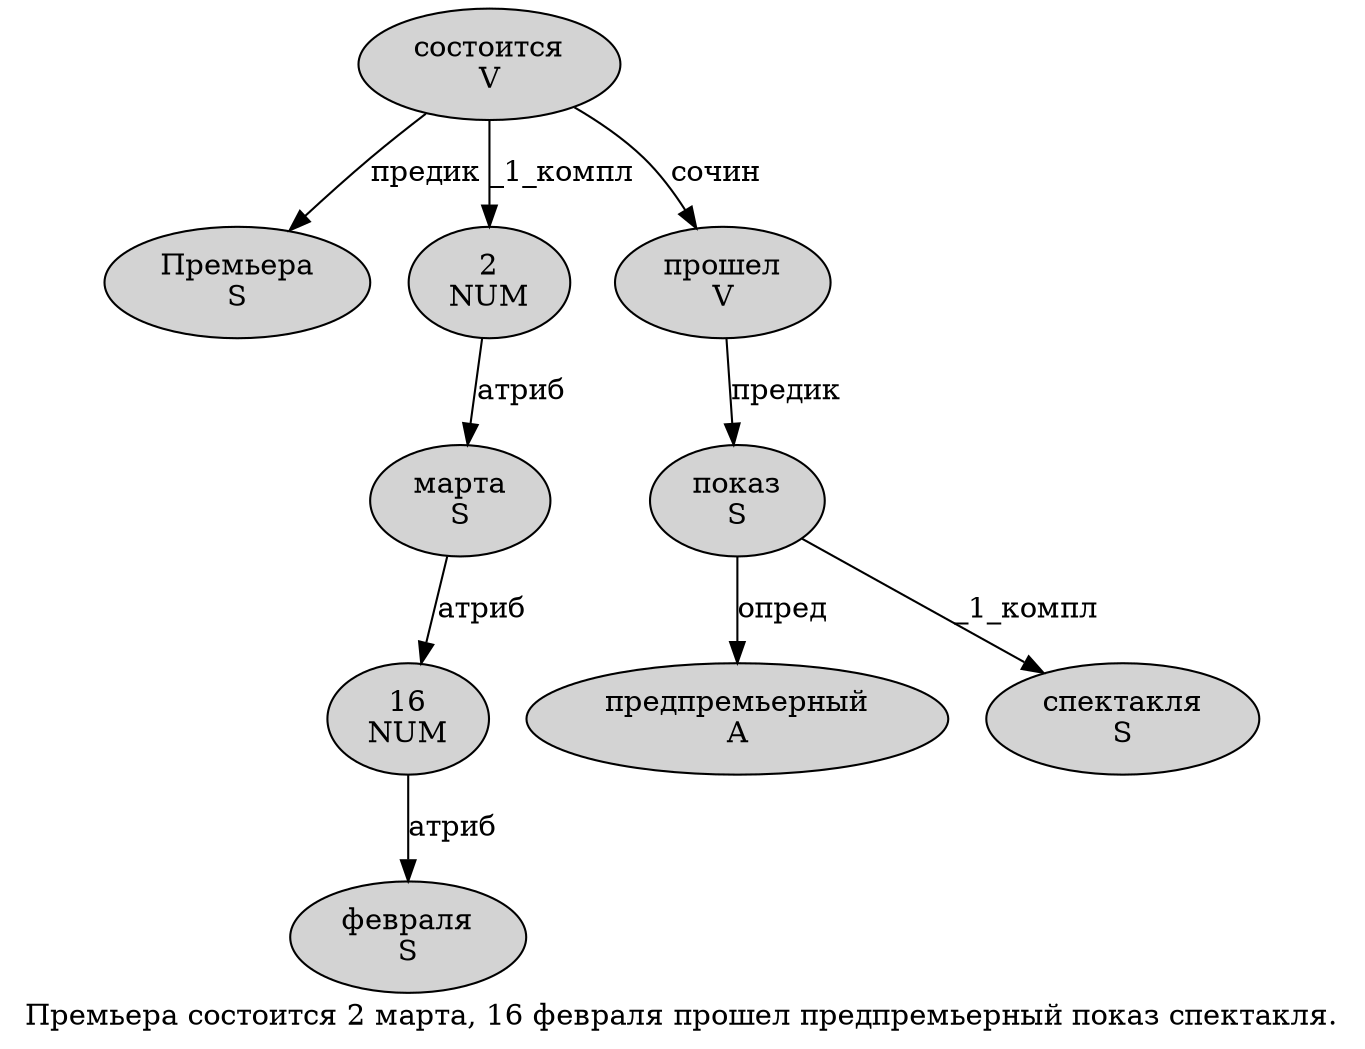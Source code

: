 digraph SENTENCE_474 {
	graph [label="Премьера состоится 2 марта, 16 февраля прошел предпремьерный показ спектакля."]
	node [style=filled]
		0 [label="Премьера
S" color="" fillcolor=lightgray penwidth=1 shape=ellipse]
		1 [label="состоится
V" color="" fillcolor=lightgray penwidth=1 shape=ellipse]
		2 [label="2
NUM" color="" fillcolor=lightgray penwidth=1 shape=ellipse]
		3 [label="марта
S" color="" fillcolor=lightgray penwidth=1 shape=ellipse]
		5 [label="16
NUM" color="" fillcolor=lightgray penwidth=1 shape=ellipse]
		6 [label="февраля
S" color="" fillcolor=lightgray penwidth=1 shape=ellipse]
		7 [label="прошел
V" color="" fillcolor=lightgray penwidth=1 shape=ellipse]
		8 [label="предпремьерный
A" color="" fillcolor=lightgray penwidth=1 shape=ellipse]
		9 [label="показ
S" color="" fillcolor=lightgray penwidth=1 shape=ellipse]
		10 [label="спектакля
S" color="" fillcolor=lightgray penwidth=1 shape=ellipse]
			5 -> 6 [label="атриб"]
			3 -> 5 [label="атриб"]
			9 -> 8 [label="опред"]
			9 -> 10 [label="_1_компл"]
			7 -> 9 [label="предик"]
			2 -> 3 [label="атриб"]
			1 -> 0 [label="предик"]
			1 -> 2 [label="_1_компл"]
			1 -> 7 [label="сочин"]
}